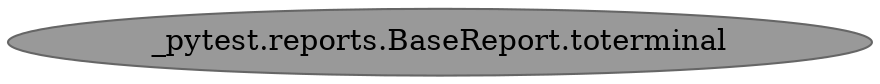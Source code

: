 digraph "_pytest.reports.BaseReport.toterminal"
{
 
  bgcolor="transparent";
  edge [fontname=Helvetica,fontsize=10,labelfontname=Helvetica,labelfontsize=10];#  node [fontname=Helvetica,fontsize=10,shape=box,height=0.2$,width=0.4];
  rankdir="LR";
  Node1 [id="Node000001",label="_pytest.reports.BaseReport.toterminal",height=0.2,width=0.4,color="gray40", fillcolor="grey60", style="filled", fontcolor="black",tooltip=" "];
}
